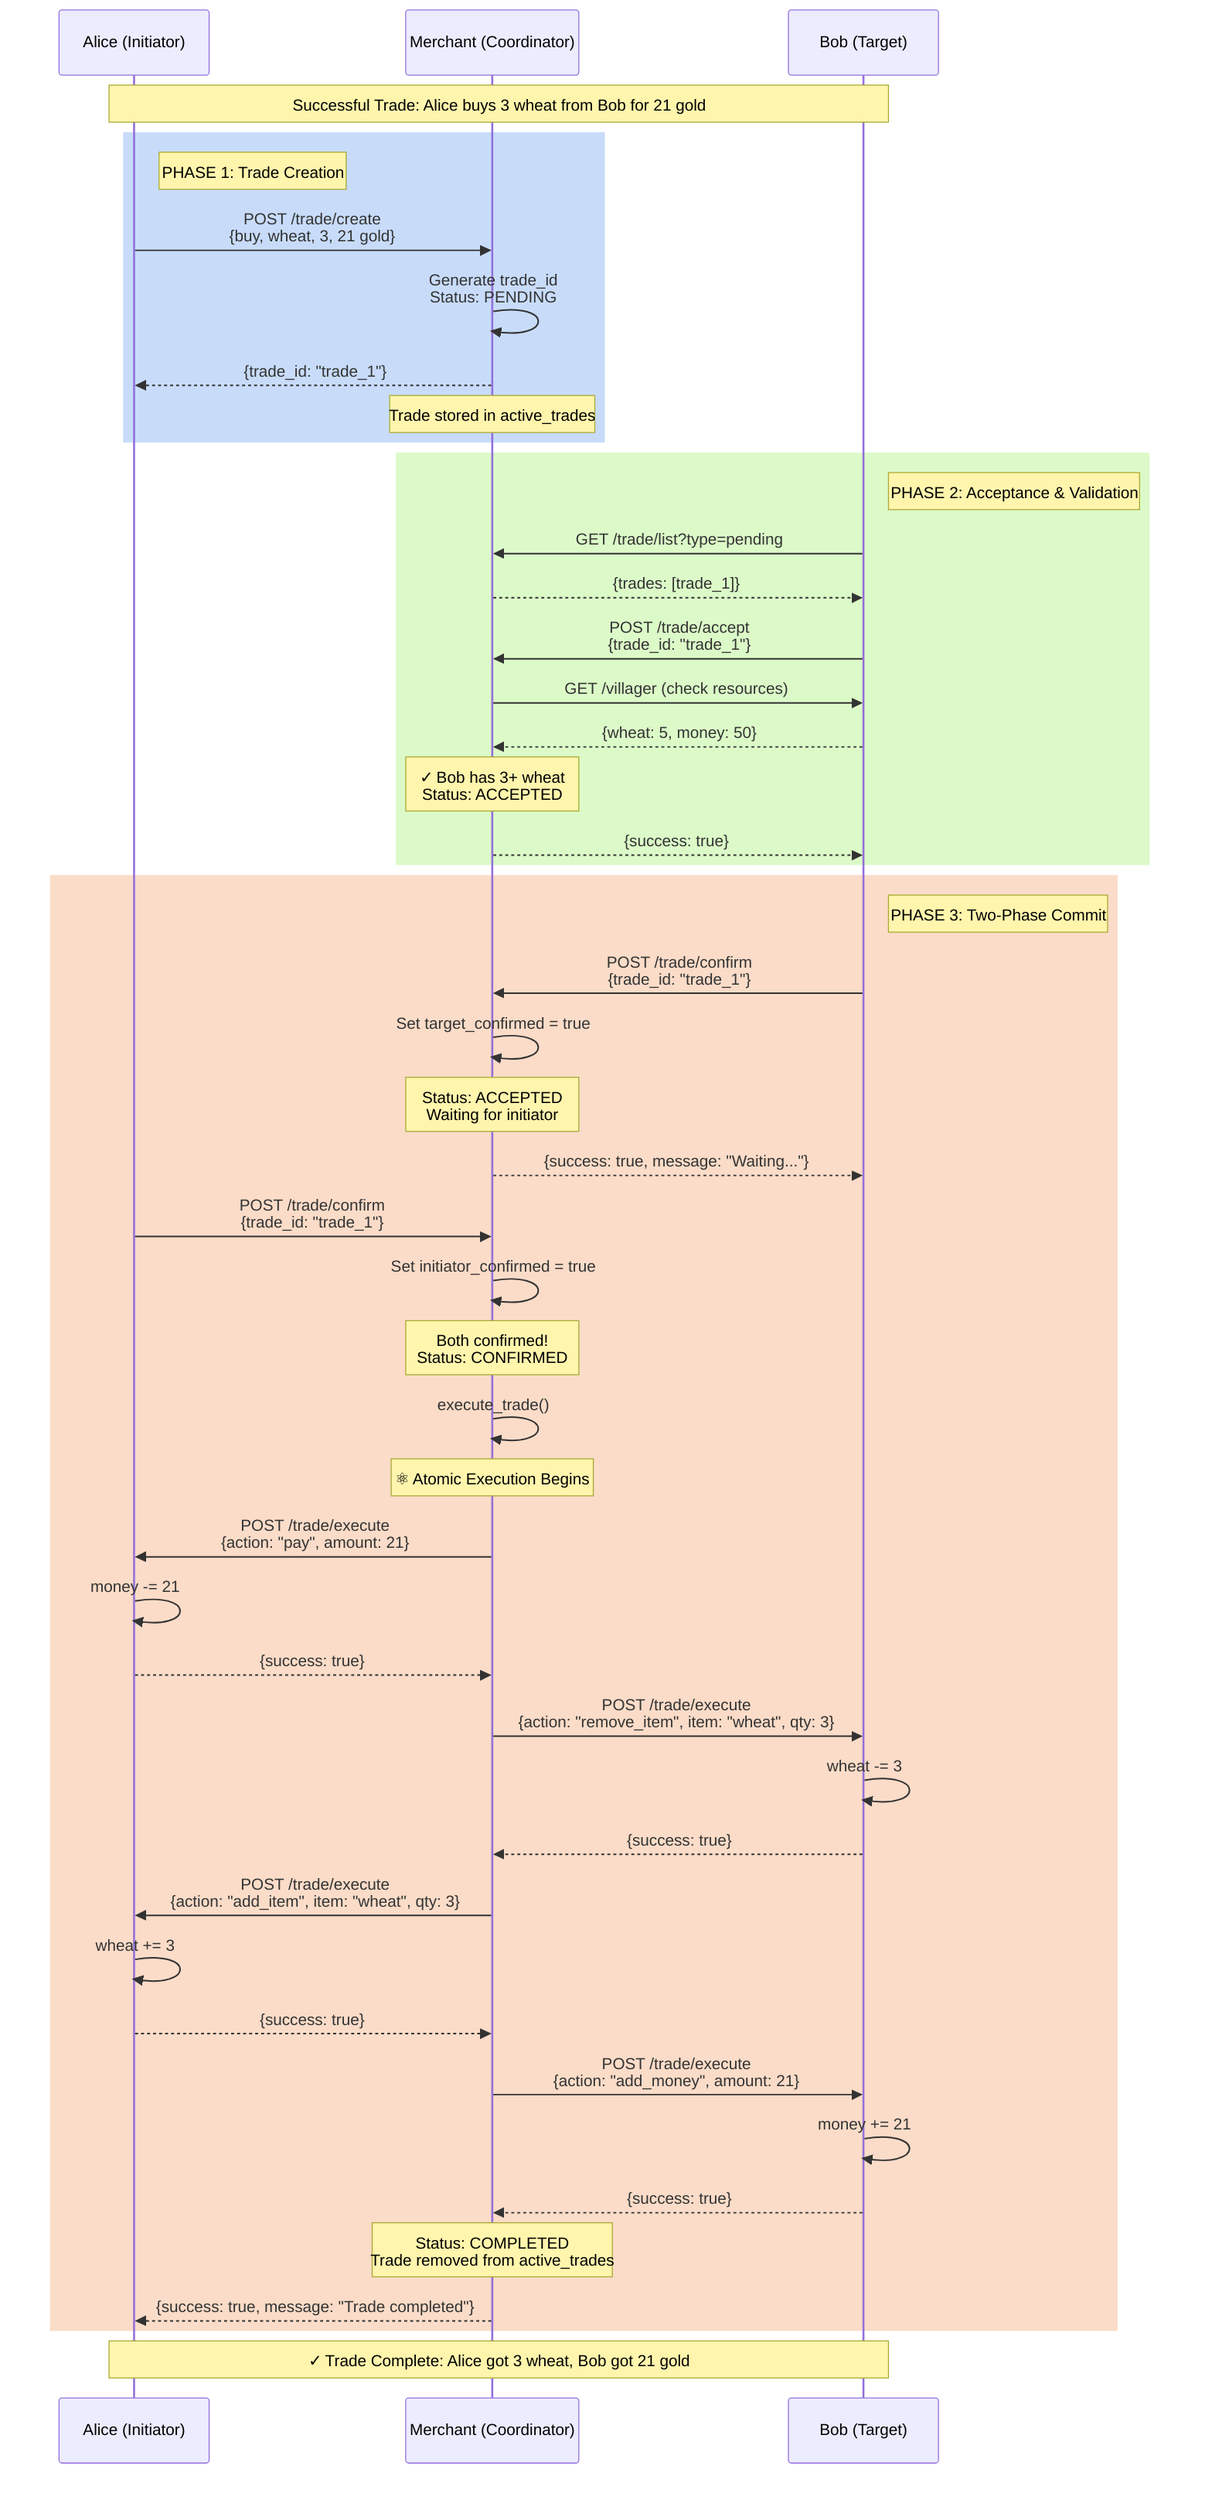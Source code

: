 %% 2PC Trade Sequence Diagram - Successful Trade Flow
%% Shows the complete interaction between Alice, Bob, and Merchant

sequenceDiagram
    participant Alice as Alice (Initiator)
    participant Merchant as Merchant (Coordinator)
    participant Bob as Bob (Target)
    
    Note over Alice,Bob: Successful Trade: Alice buys 3 wheat from Bob for 21 gold
    
    %% Phase 1: Creation
    rect rgb(200, 220, 250)
        Note right of Alice: PHASE 1: Trade Creation
        Alice->>Merchant: POST /trade/create<br/>{buy, wheat, 3, 21 gold}
        Merchant->>Merchant: Generate trade_id<br/>Status: PENDING
        Merchant-->>Alice: {trade_id: "trade_1"}
        Note over Merchant: Trade stored in active_trades
    end
    
    %% Phase 2: Acceptance (Preparation)
    rect rgb(220, 250, 200)
        Note right of Bob: PHASE 2: Acceptance & Validation
        Bob->>Merchant: GET /trade/list?type=pending
        Merchant-->>Bob: {trades: [trade_1]}
        Bob->>Merchant: POST /trade/accept<br/>{trade_id: "trade_1"}
        Merchant->>Bob: GET /villager (check resources)
        Bob-->>Merchant: {wheat: 5, money: 50}
        Note over Merchant: ✓ Bob has 3+ wheat<br/>Status: ACCEPTED
        Merchant-->>Bob: {success: true}
    end
    
    %% Phase 3: Two-Phase Commit
    rect rgb(250, 220, 200)
        Note right of Bob: PHASE 3: Two-Phase Commit
        
        %% Bob confirms first
        Bob->>Merchant: POST /trade/confirm<br/>{trade_id: "trade_1"}
        Merchant->>Merchant: Set target_confirmed = true
        Note over Merchant: Status: ACCEPTED<br/>Waiting for initiator
        Merchant-->>Bob: {success: true, message: "Waiting..."}
        
        %% Alice confirms
        Alice->>Merchant: POST /trade/confirm<br/>{trade_id: "trade_1"}
        Merchant->>Merchant: Set initiator_confirmed = true
        Note over Merchant: Both confirmed!<br/>Status: CONFIRMED
        
        %% Atomic Execution
        Merchant->>Merchant: execute_trade()
        
        Note over Merchant: ⚛️ Atomic Execution Begins
        
        %% Step 1: Buyer pays
        Merchant->>Alice: POST /trade/execute<br/>{action: "pay", amount: 21}
        Alice->>Alice: money -= 21
        Alice-->>Merchant: {success: true}
        
        %% Step 2: Seller deducts item
        Merchant->>Bob: POST /trade/execute<br/>{action: "remove_item", item: "wheat", qty: 3}
        Bob->>Bob: wheat -= 3
        Bob-->>Merchant: {success: true}
        
        %% Step 3: Buyer receives item
        Merchant->>Alice: POST /trade/execute<br/>{action: "add_item", item: "wheat", qty: 3}
        Alice->>Alice: wheat += 3
        Alice-->>Merchant: {success: true}
        
        %% Step 4: Seller receives money
        Merchant->>Bob: POST /trade/execute<br/>{action: "add_money", amount: 21}
        Bob->>Bob: money += 21
        Bob-->>Merchant: {success: true}
        
        Note over Merchant: Status: COMPLETED<br/>Trade removed from active_trades
        Merchant-->>Alice: {success: true, message: "Trade completed"}
    end
    
    Note over Alice,Bob: ✓ Trade Complete: Alice got 3 wheat, Bob got 21 gold